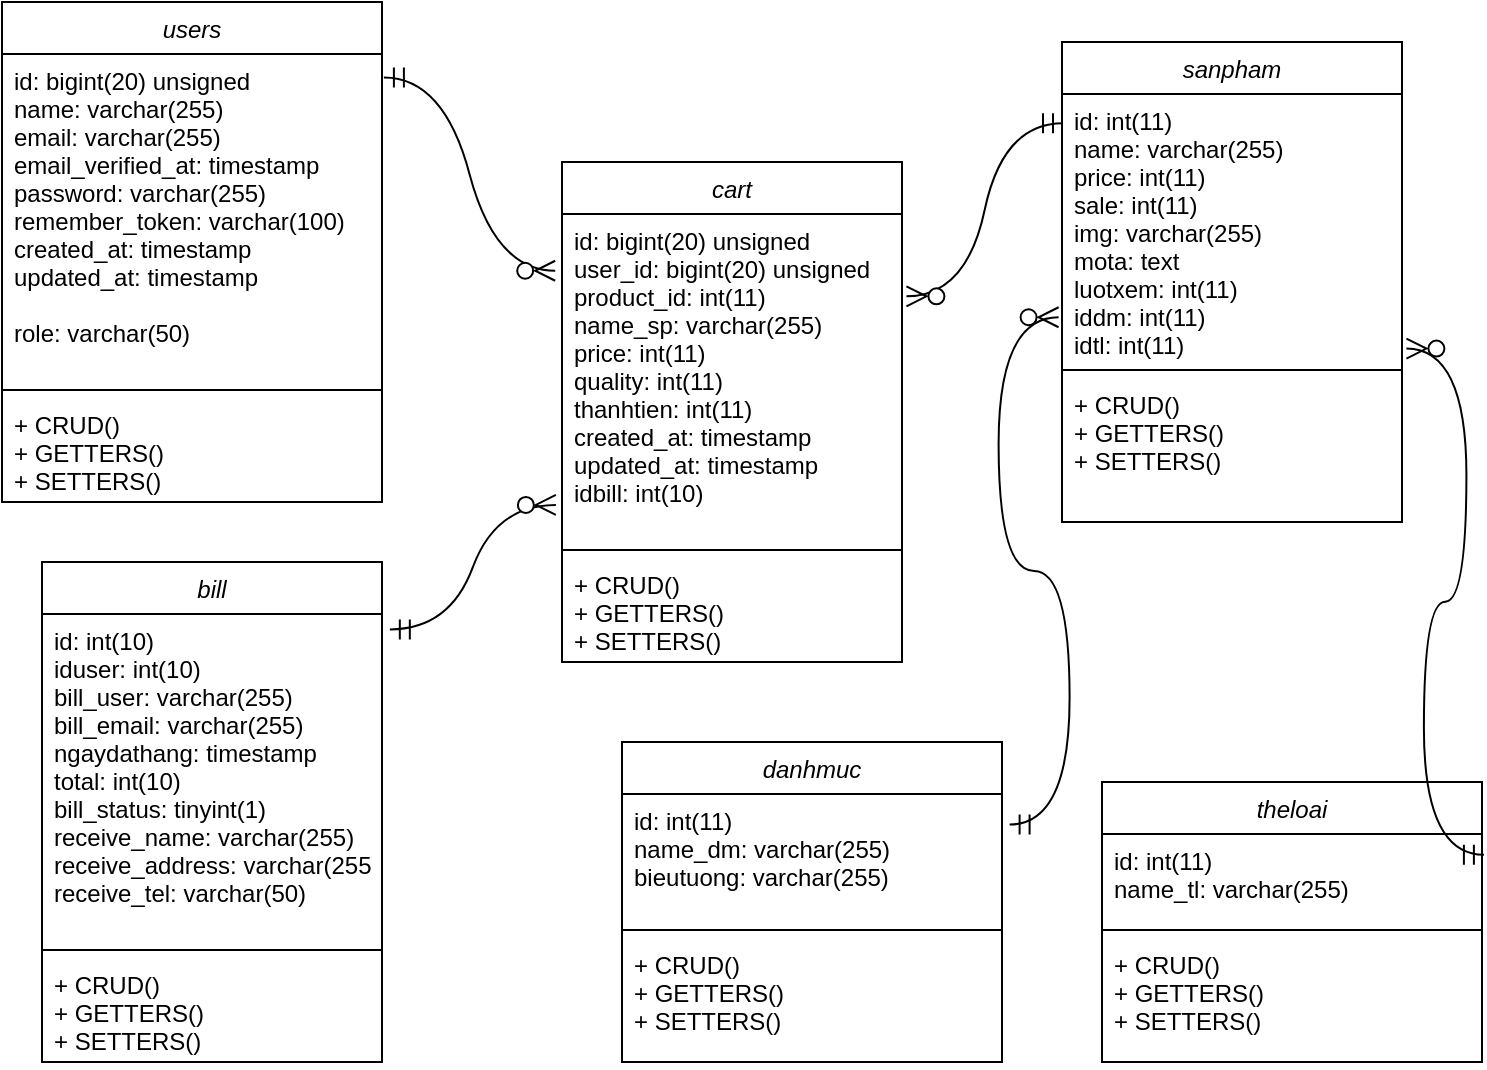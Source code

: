 <mxfile version="21.8.2" type="device">
  <diagram name="Trang-1" id="-xShNsTvPzyn0w7jKcE_">
    <mxGraphModel dx="989" dy="628" grid="1" gridSize="10" guides="1" tooltips="1" connect="1" arrows="1" fold="1" page="1" pageScale="1" pageWidth="827" pageHeight="1169" math="0" shadow="0">
      <root>
        <mxCell id="0" />
        <mxCell id="1" parent="0" />
        <mxCell id="8YE3-fy9OPy9F_R7VTLF-27" value="cart" style="swimlane;fontStyle=2;align=center;verticalAlign=top;childLayout=stackLayout;horizontal=1;startSize=26;horizontalStack=0;resizeParent=1;resizeLast=0;collapsible=1;marginBottom=0;rounded=0;shadow=0;strokeWidth=1;" vertex="1" parent="1">
          <mxGeometry x="300" y="250" width="170" height="250" as="geometry">
            <mxRectangle x="230" y="140" width="160" height="26" as="alternateBounds" />
          </mxGeometry>
        </mxCell>
        <mxCell id="8YE3-fy9OPy9F_R7VTLF-28" value="id: bigint(20) unsigned&#xa;user_id: bigint(20) unsigned&#xa;product_id: int(11)&#xa;name_sp: varchar(255)&#xa;price: int(11)&#xa;quality: int(11)&#xa;thanhtien: int(11)&#xa;created_at: timestamp&#xa;updated_at: timestamp&#xa;idbill: int(10)" style="text;align=left;verticalAlign=top;spacingLeft=4;spacingRight=4;overflow=hidden;rotatable=0;points=[[0,0.5],[1,0.5]];portConstraint=eastwest;" vertex="1" parent="8YE3-fy9OPy9F_R7VTLF-27">
          <mxGeometry y="26" width="170" height="164" as="geometry" />
        </mxCell>
        <mxCell id="8YE3-fy9OPy9F_R7VTLF-29" value="" style="line;html=1;strokeWidth=1;align=left;verticalAlign=middle;spacingTop=-1;spacingLeft=3;spacingRight=3;rotatable=0;labelPosition=right;points=[];portConstraint=eastwest;" vertex="1" parent="8YE3-fy9OPy9F_R7VTLF-27">
          <mxGeometry y="190" width="170" height="8" as="geometry" />
        </mxCell>
        <mxCell id="8YE3-fy9OPy9F_R7VTLF-30" value="+ CRUD()&#xa;+ GETTERS()&#xa;+ SETTERS()" style="text;align=left;verticalAlign=top;spacingLeft=4;spacingRight=4;overflow=hidden;rotatable=0;points=[[0,0.5],[1,0.5]];portConstraint=eastwest;" vertex="1" parent="8YE3-fy9OPy9F_R7VTLF-27">
          <mxGeometry y="198" width="170" height="52" as="geometry" />
        </mxCell>
        <mxCell id="8YE3-fy9OPy9F_R7VTLF-43" value="sanpham" style="swimlane;fontStyle=2;align=center;verticalAlign=top;childLayout=stackLayout;horizontal=1;startSize=26;horizontalStack=0;resizeParent=1;resizeLast=0;collapsible=1;marginBottom=0;rounded=0;shadow=0;strokeWidth=1;" vertex="1" parent="1">
          <mxGeometry x="550" y="190" width="170" height="240" as="geometry">
            <mxRectangle x="230" y="140" width="160" height="26" as="alternateBounds" />
          </mxGeometry>
        </mxCell>
        <mxCell id="8YE3-fy9OPy9F_R7VTLF-44" value="id: int(11)&#xa;name: varchar(255)&#xa;price: int(11)&#xa;sale: int(11)&#xa;img: varchar(255)&#xa;mota: text&#xa;luotxem: int(11)&#xa;iddm: int(11)&#xa;idtl: int(11)" style="text;align=left;verticalAlign=top;spacingLeft=4;spacingRight=4;overflow=hidden;rotatable=0;points=[[0,0.5],[1,0.5]];portConstraint=eastwest;" vertex="1" parent="8YE3-fy9OPy9F_R7VTLF-43">
          <mxGeometry y="26" width="170" height="134" as="geometry" />
        </mxCell>
        <mxCell id="8YE3-fy9OPy9F_R7VTLF-45" value="" style="line;html=1;strokeWidth=1;align=left;verticalAlign=middle;spacingTop=-1;spacingLeft=3;spacingRight=3;rotatable=0;labelPosition=right;points=[];portConstraint=eastwest;" vertex="1" parent="8YE3-fy9OPy9F_R7VTLF-43">
          <mxGeometry y="160" width="170" height="8" as="geometry" />
        </mxCell>
        <mxCell id="8YE3-fy9OPy9F_R7VTLF-46" value="+ CRUD()&#xa;+ GETTERS()&#xa;+ SETTERS()" style="text;align=left;verticalAlign=top;spacingLeft=4;spacingRight=4;overflow=hidden;rotatable=0;points=[[0,0.5],[1,0.5]];portConstraint=eastwest;" vertex="1" parent="8YE3-fy9OPy9F_R7VTLF-43">
          <mxGeometry y="168" width="170" height="52" as="geometry" />
        </mxCell>
        <mxCell id="8YE3-fy9OPy9F_R7VTLF-53" value="users" style="swimlane;fontStyle=2;align=center;verticalAlign=top;childLayout=stackLayout;horizontal=1;startSize=26;horizontalStack=0;resizeParent=1;resizeLast=0;collapsible=1;marginBottom=0;rounded=0;shadow=0;strokeWidth=1;" vertex="1" parent="1">
          <mxGeometry x="20" y="170" width="190" height="250" as="geometry">
            <mxRectangle x="230" y="140" width="160" height="26" as="alternateBounds" />
          </mxGeometry>
        </mxCell>
        <mxCell id="8YE3-fy9OPy9F_R7VTLF-54" value="id: bigint(20) unsigned&#xa;name: varchar(255)&#xa;email: varchar(255)&#xa;email_verified_at: timestamp&#xa;password: varchar(255)&#xa;remember_token: varchar(100)&#xa;created_at: timestamp&#xa;updated_at: timestamp&#xa;&#xa;role: varchar(50)" style="text;align=left;verticalAlign=top;spacingLeft=4;spacingRight=4;overflow=hidden;rotatable=0;points=[[0,0.5],[1,0.5]];portConstraint=eastwest;" vertex="1" parent="8YE3-fy9OPy9F_R7VTLF-53">
          <mxGeometry y="26" width="190" height="164" as="geometry" />
        </mxCell>
        <mxCell id="8YE3-fy9OPy9F_R7VTLF-55" value="" style="line;html=1;strokeWidth=1;align=left;verticalAlign=middle;spacingTop=-1;spacingLeft=3;spacingRight=3;rotatable=0;labelPosition=right;points=[];portConstraint=eastwest;" vertex="1" parent="8YE3-fy9OPy9F_R7VTLF-53">
          <mxGeometry y="190" width="190" height="8" as="geometry" />
        </mxCell>
        <mxCell id="8YE3-fy9OPy9F_R7VTLF-56" value="+ CRUD()&#xa;+ GETTERS()&#xa;+ SETTERS()" style="text;align=left;verticalAlign=top;spacingLeft=4;spacingRight=4;overflow=hidden;rotatable=0;points=[[0,0.5],[1,0.5]];portConstraint=eastwest;" vertex="1" parent="8YE3-fy9OPy9F_R7VTLF-53">
          <mxGeometry y="198" width="190" height="52" as="geometry" />
        </mxCell>
        <mxCell id="8YE3-fy9OPy9F_R7VTLF-57" value="bill" style="swimlane;fontStyle=2;align=center;verticalAlign=top;childLayout=stackLayout;horizontal=1;startSize=26;horizontalStack=0;resizeParent=1;resizeLast=0;collapsible=1;marginBottom=0;rounded=0;shadow=0;strokeWidth=1;" vertex="1" parent="1">
          <mxGeometry x="40" y="450" width="170" height="250" as="geometry">
            <mxRectangle x="230" y="140" width="160" height="26" as="alternateBounds" />
          </mxGeometry>
        </mxCell>
        <mxCell id="8YE3-fy9OPy9F_R7VTLF-58" value="id: int(10)&#xa;iduser: int(10)&#xa;bill_user: varchar(255)&#xa;bill_email: varchar(255)&#xa;ngaydathang: timestamp&#xa;total: int(10)&#xa;bill_status: tinyint(1)&#xa;receive_name: varchar(255)&#xa;receive_address: varchar(255)&#xa;receive_tel: varchar(50)&#xa;&#xa;&#xa;" style="text;align=left;verticalAlign=top;spacingLeft=4;spacingRight=4;overflow=hidden;rotatable=0;points=[[0,0.5],[1,0.5]];portConstraint=eastwest;" vertex="1" parent="8YE3-fy9OPy9F_R7VTLF-57">
          <mxGeometry y="26" width="170" height="164" as="geometry" />
        </mxCell>
        <mxCell id="8YE3-fy9OPy9F_R7VTLF-59" value="" style="line;html=1;strokeWidth=1;align=left;verticalAlign=middle;spacingTop=-1;spacingLeft=3;spacingRight=3;rotatable=0;labelPosition=right;points=[];portConstraint=eastwest;" vertex="1" parent="8YE3-fy9OPy9F_R7VTLF-57">
          <mxGeometry y="190" width="170" height="8" as="geometry" />
        </mxCell>
        <mxCell id="8YE3-fy9OPy9F_R7VTLF-60" value="+ CRUD()&#xa;+ GETTERS()&#xa;+ SETTERS()" style="text;align=left;verticalAlign=top;spacingLeft=4;spacingRight=4;overflow=hidden;rotatable=0;points=[[0,0.5],[1,0.5]];portConstraint=eastwest;" vertex="1" parent="8YE3-fy9OPy9F_R7VTLF-57">
          <mxGeometry y="198" width="170" height="52" as="geometry" />
        </mxCell>
        <mxCell id="8YE3-fy9OPy9F_R7VTLF-61" value="theloai" style="swimlane;fontStyle=2;align=center;verticalAlign=top;childLayout=stackLayout;horizontal=1;startSize=26;horizontalStack=0;resizeParent=1;resizeLast=0;collapsible=1;marginBottom=0;rounded=0;shadow=0;strokeWidth=1;" vertex="1" parent="1">
          <mxGeometry x="570" y="560" width="190" height="140" as="geometry">
            <mxRectangle x="230" y="140" width="160" height="26" as="alternateBounds" />
          </mxGeometry>
        </mxCell>
        <mxCell id="8YE3-fy9OPy9F_R7VTLF-62" value="id: int(11)&#xa;name_tl: varchar(255)" style="text;align=left;verticalAlign=top;spacingLeft=4;spacingRight=4;overflow=hidden;rotatable=0;points=[[0,0.5],[1,0.5]];portConstraint=eastwest;" vertex="1" parent="8YE3-fy9OPy9F_R7VTLF-61">
          <mxGeometry y="26" width="190" height="44" as="geometry" />
        </mxCell>
        <mxCell id="8YE3-fy9OPy9F_R7VTLF-63" value="" style="line;html=1;strokeWidth=1;align=left;verticalAlign=middle;spacingTop=-1;spacingLeft=3;spacingRight=3;rotatable=0;labelPosition=right;points=[];portConstraint=eastwest;" vertex="1" parent="8YE3-fy9OPy9F_R7VTLF-61">
          <mxGeometry y="70" width="190" height="8" as="geometry" />
        </mxCell>
        <mxCell id="8YE3-fy9OPy9F_R7VTLF-64" value="+ CRUD()&#xa;+ GETTERS()&#xa;+ SETTERS()" style="text;align=left;verticalAlign=top;spacingLeft=4;spacingRight=4;overflow=hidden;rotatable=0;points=[[0,0.5],[1,0.5]];portConstraint=eastwest;" vertex="1" parent="8YE3-fy9OPy9F_R7VTLF-61">
          <mxGeometry y="78" width="190" height="52" as="geometry" />
        </mxCell>
        <mxCell id="8YE3-fy9OPy9F_R7VTLF-65" value="danhmuc" style="swimlane;fontStyle=2;align=center;verticalAlign=top;childLayout=stackLayout;horizontal=1;startSize=26;horizontalStack=0;resizeParent=1;resizeLast=0;collapsible=1;marginBottom=0;rounded=0;shadow=0;strokeWidth=1;" vertex="1" parent="1">
          <mxGeometry x="330" y="540" width="190" height="160" as="geometry">
            <mxRectangle x="230" y="140" width="160" height="26" as="alternateBounds" />
          </mxGeometry>
        </mxCell>
        <mxCell id="8YE3-fy9OPy9F_R7VTLF-66" value="id: int(11)&#xa;name_dm: varchar(255)&#xa;bieutuong: varchar(255)" style="text;align=left;verticalAlign=top;spacingLeft=4;spacingRight=4;overflow=hidden;rotatable=0;points=[[0,0.5],[1,0.5]];portConstraint=eastwest;" vertex="1" parent="8YE3-fy9OPy9F_R7VTLF-65">
          <mxGeometry y="26" width="190" height="64" as="geometry" />
        </mxCell>
        <mxCell id="8YE3-fy9OPy9F_R7VTLF-67" value="" style="line;html=1;strokeWidth=1;align=left;verticalAlign=middle;spacingTop=-1;spacingLeft=3;spacingRight=3;rotatable=0;labelPosition=right;points=[];portConstraint=eastwest;" vertex="1" parent="8YE3-fy9OPy9F_R7VTLF-65">
          <mxGeometry y="90" width="190" height="8" as="geometry" />
        </mxCell>
        <mxCell id="8YE3-fy9OPy9F_R7VTLF-73" value="" style="edgeStyle=entityRelationEdgeStyle;fontSize=12;html=1;endArrow=ERzeroToMany;startArrow=ERmandOne;rounded=0;startSize=8;endSize=8;curved=1;exitX=1.02;exitY=0.149;exitDx=0;exitDy=0;exitPerimeter=0;entryX=-0.01;entryY=0.833;entryDx=0;entryDy=0;entryPerimeter=0;" edge="1" parent="8YE3-fy9OPy9F_R7VTLF-65" target="8YE3-fy9OPy9F_R7VTLF-44">
          <mxGeometry width="100" height="100" relative="1" as="geometry">
            <mxPoint x="193.8" y="41.266" as="sourcePoint" />
            <mxPoint x="150" y="118.73" as="targetPoint" />
            <Array as="points">
              <mxPoint x="108" y="266.06" />
              <mxPoint x="38" y="327.1" />
              <mxPoint x="48" y="267.1" />
              <mxPoint x="58" y="176.06" />
              <mxPoint x="170" y="110" />
              <mxPoint x="218" y="-26.22" />
              <mxPoint x="271.23" y="-20.22" />
              <mxPoint x="221.23" y="-70.22" />
              <mxPoint x="308" y="59.78" />
              <mxPoint x="198" y="75.78" />
              <mxPoint x="298" y="156.06" />
              <mxPoint x="318" y="106.06" />
              <mxPoint x="18" y="306.06" />
              <mxPoint x="18" y="356.06" />
              <mxPoint x="68" y="366.06" />
            </Array>
          </mxGeometry>
        </mxCell>
        <mxCell id="8YE3-fy9OPy9F_R7VTLF-68" value="+ CRUD()&#xa;+ GETTERS()&#xa;+ SETTERS()" style="text;align=left;verticalAlign=top;spacingLeft=4;spacingRight=4;overflow=hidden;rotatable=0;points=[[0,0.5],[1,0.5]];portConstraint=eastwest;" vertex="1" parent="8YE3-fy9OPy9F_R7VTLF-65">
          <mxGeometry y="98" width="190" height="52" as="geometry" />
        </mxCell>
        <mxCell id="8YE3-fy9OPy9F_R7VTLF-70" value="" style="edgeStyle=entityRelationEdgeStyle;fontSize=12;html=1;endArrow=ERzeroToMany;startArrow=ERmandOne;rounded=0;startSize=8;endSize=8;curved=1;entryX=1.013;entryY=0.251;entryDx=0;entryDy=0;entryPerimeter=0;exitX=0.003;exitY=0.109;exitDx=0;exitDy=0;exitPerimeter=0;" edge="1" parent="1" source="8YE3-fy9OPy9F_R7VTLF-44" target="8YE3-fy9OPy9F_R7VTLF-28">
          <mxGeometry width="100" height="100" relative="1" as="geometry">
            <mxPoint x="563.23" y="248.05" as="sourcePoint" />
            <mxPoint x="520.0" y="170.002" as="targetPoint" />
            <Array as="points">
              <mxPoint x="430" y="464.33" />
              <mxPoint x="360" y="525.37" />
              <mxPoint x="370" y="465.37" />
              <mxPoint x="380" y="374.33" />
              <mxPoint x="540" y="172.05" />
              <mxPoint x="593.23" y="178.05" />
              <mxPoint x="543.23" y="128.05" />
              <mxPoint x="630" y="258.05" />
              <mxPoint x="520" y="274.05" />
              <mxPoint x="620" y="354.33" />
              <mxPoint x="640" y="304.33" />
              <mxPoint x="340" y="504.33" />
              <mxPoint x="340" y="554.33" />
              <mxPoint x="390" y="564.33" />
            </Array>
          </mxGeometry>
        </mxCell>
        <mxCell id="8YE3-fy9OPy9F_R7VTLF-71" value="" style="edgeStyle=entityRelationEdgeStyle;fontSize=12;html=1;endArrow=ERzeroToMany;startArrow=ERmandOne;rounded=0;startSize=8;endSize=8;curved=1;entryX=-0.02;entryY=0.173;entryDx=0;entryDy=0;entryPerimeter=0;exitX=1.005;exitY=0.072;exitDx=0;exitDy=0;exitPerimeter=0;" edge="1" parent="1" source="8YE3-fy9OPy9F_R7VTLF-54" target="8YE3-fy9OPy9F_R7VTLF-28">
          <mxGeometry width="100" height="100" relative="1" as="geometry">
            <mxPoint x="339" y="306" as="sourcePoint" />
            <mxPoint x="250" y="270" as="targetPoint" />
            <Array as="points">
              <mxPoint x="198" y="519.33" />
              <mxPoint x="128" y="580.37" />
              <mxPoint x="138" y="520.37" />
              <mxPoint x="148" y="429.33" />
              <mxPoint x="290" y="220" />
              <mxPoint x="308" y="227.05" />
              <mxPoint x="361.23" y="233.05" />
              <mxPoint x="311.23" y="183.05" />
              <mxPoint x="398" y="313.05" />
              <mxPoint x="288" y="329.05" />
              <mxPoint x="388" y="409.33" />
              <mxPoint x="408" y="359.33" />
              <mxPoint x="108" y="559.33" />
              <mxPoint x="108" y="609.33" />
              <mxPoint x="158" y="619.33" />
            </Array>
          </mxGeometry>
        </mxCell>
        <mxCell id="8YE3-fy9OPy9F_R7VTLF-72" value="" style="edgeStyle=entityRelationEdgeStyle;fontSize=12;html=1;endArrow=ERzeroToMany;startArrow=ERmandOne;rounded=0;startSize=8;endSize=8;curved=1;exitX=1.023;exitY=0.047;exitDx=0;exitDy=0;exitPerimeter=0;entryX=-0.018;entryY=0.887;entryDx=0;entryDy=0;entryPerimeter=0;" edge="1" parent="1" source="8YE3-fy9OPy9F_R7VTLF-58" target="8YE3-fy9OPy9F_R7VTLF-28">
          <mxGeometry width="100" height="100" relative="1" as="geometry">
            <mxPoint x="462.89" y="480.0" as="sourcePoint" />
            <mxPoint x="260" y="200" as="targetPoint" />
            <Array as="points">
              <mxPoint x="260" y="475.8" />
              <mxPoint x="270" y="519.21" />
              <mxPoint x="200" y="580.25" />
              <mxPoint x="210" y="520.25" />
              <mxPoint x="220" y="429.21" />
              <mxPoint x="380" y="226.93" />
              <mxPoint x="433.23" y="232.93" />
              <mxPoint x="383.23" y="182.93" />
              <mxPoint x="470" y="312.93" />
              <mxPoint x="360" y="328.93" />
              <mxPoint x="460" y="409.21" />
              <mxPoint x="480" y="359.21" />
              <mxPoint x="180" y="559.21" />
              <mxPoint x="180" y="609.21" />
              <mxPoint x="230" y="619.21" />
            </Array>
          </mxGeometry>
        </mxCell>
        <mxCell id="8YE3-fy9OPy9F_R7VTLF-74" value="" style="edgeStyle=entityRelationEdgeStyle;fontSize=12;html=1;endArrow=ERzeroToMany;startArrow=ERmandOne;rounded=0;startSize=8;endSize=8;curved=1;entryX=1.013;entryY=0.95;entryDx=0;entryDy=0;entryPerimeter=0;exitX=1.005;exitY=0.236;exitDx=0;exitDy=0;exitPerimeter=0;" edge="1" parent="1" source="8YE3-fy9OPy9F_R7VTLF-62" target="8YE3-fy9OPy9F_R7VTLF-44">
          <mxGeometry width="100" height="100" relative="1" as="geometry">
            <mxPoint x="760" y="349.684" as="sourcePoint" />
            <mxPoint x="740" y="589.684" as="targetPoint" />
            <Array as="points">
              <mxPoint x="505" y="465.354" />
              <mxPoint x="435" y="404.314" />
              <mxPoint x="595" y="619.684" />
              <mxPoint x="605" y="389.684" />
              <mxPoint x="607" y="589.684" />
              <mxPoint x="617" y="589.684" />
              <mxPoint x="445" y="464.314" />
              <mxPoint x="455" y="555.354" />
              <mxPoint x="615" y="757.634" />
              <mxPoint x="668.23" y="751.634" />
              <mxPoint x="618.23" y="801.634" />
              <mxPoint x="705" y="671.634" />
              <mxPoint x="595" y="655.634" />
              <mxPoint x="695" y="575.354" />
              <mxPoint x="715" y="625.354" />
              <mxPoint x="415" y="425.354" />
              <mxPoint x="415" y="375.354" />
              <mxPoint x="465" y="365.354" />
            </Array>
          </mxGeometry>
        </mxCell>
      </root>
    </mxGraphModel>
  </diagram>
</mxfile>
